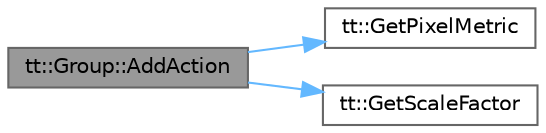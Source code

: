 digraph "tt::Group::AddAction"
{
 // LATEX_PDF_SIZE
  bgcolor="transparent";
  edge [fontname=Helvetica,fontsize=10,labelfontname=Helvetica,labelfontsize=10];
  node [fontname=Helvetica,fontsize=10,shape=box,height=0.2,width=0.4];
  rankdir="LR";
  Node1 [id="Node000001",label="tt::Group::AddAction",height=0.2,width=0.4,color="gray40", fillcolor="grey60", style="filled", fontcolor="black",tooltip=" "];
  Node1 -> Node2 [id="edge1_Node000001_Node000002",color="steelblue1",style="solid",tooltip=" "];
  Node2 [id="Node000002",label="tt::GetPixelMetric",height=0.2,width=0.4,color="grey40", fillcolor="white", style="filled",URL="$namespacett.html#a716d0f7bb7c83e96ae67b3ec5ac2c8b5",tooltip=" "];
  Node1 -> Node3 [id="edge2_Node000001_Node000003",color="steelblue1",style="solid",tooltip=" "];
  Node3 [id="Node000003",label="tt::GetScaleFactor",height=0.2,width=0.4,color="grey40", fillcolor="white", style="filled",URL="$namespacett.html#a7d018065873909d0f22c651a74fcf56c",tooltip=" "];
}
